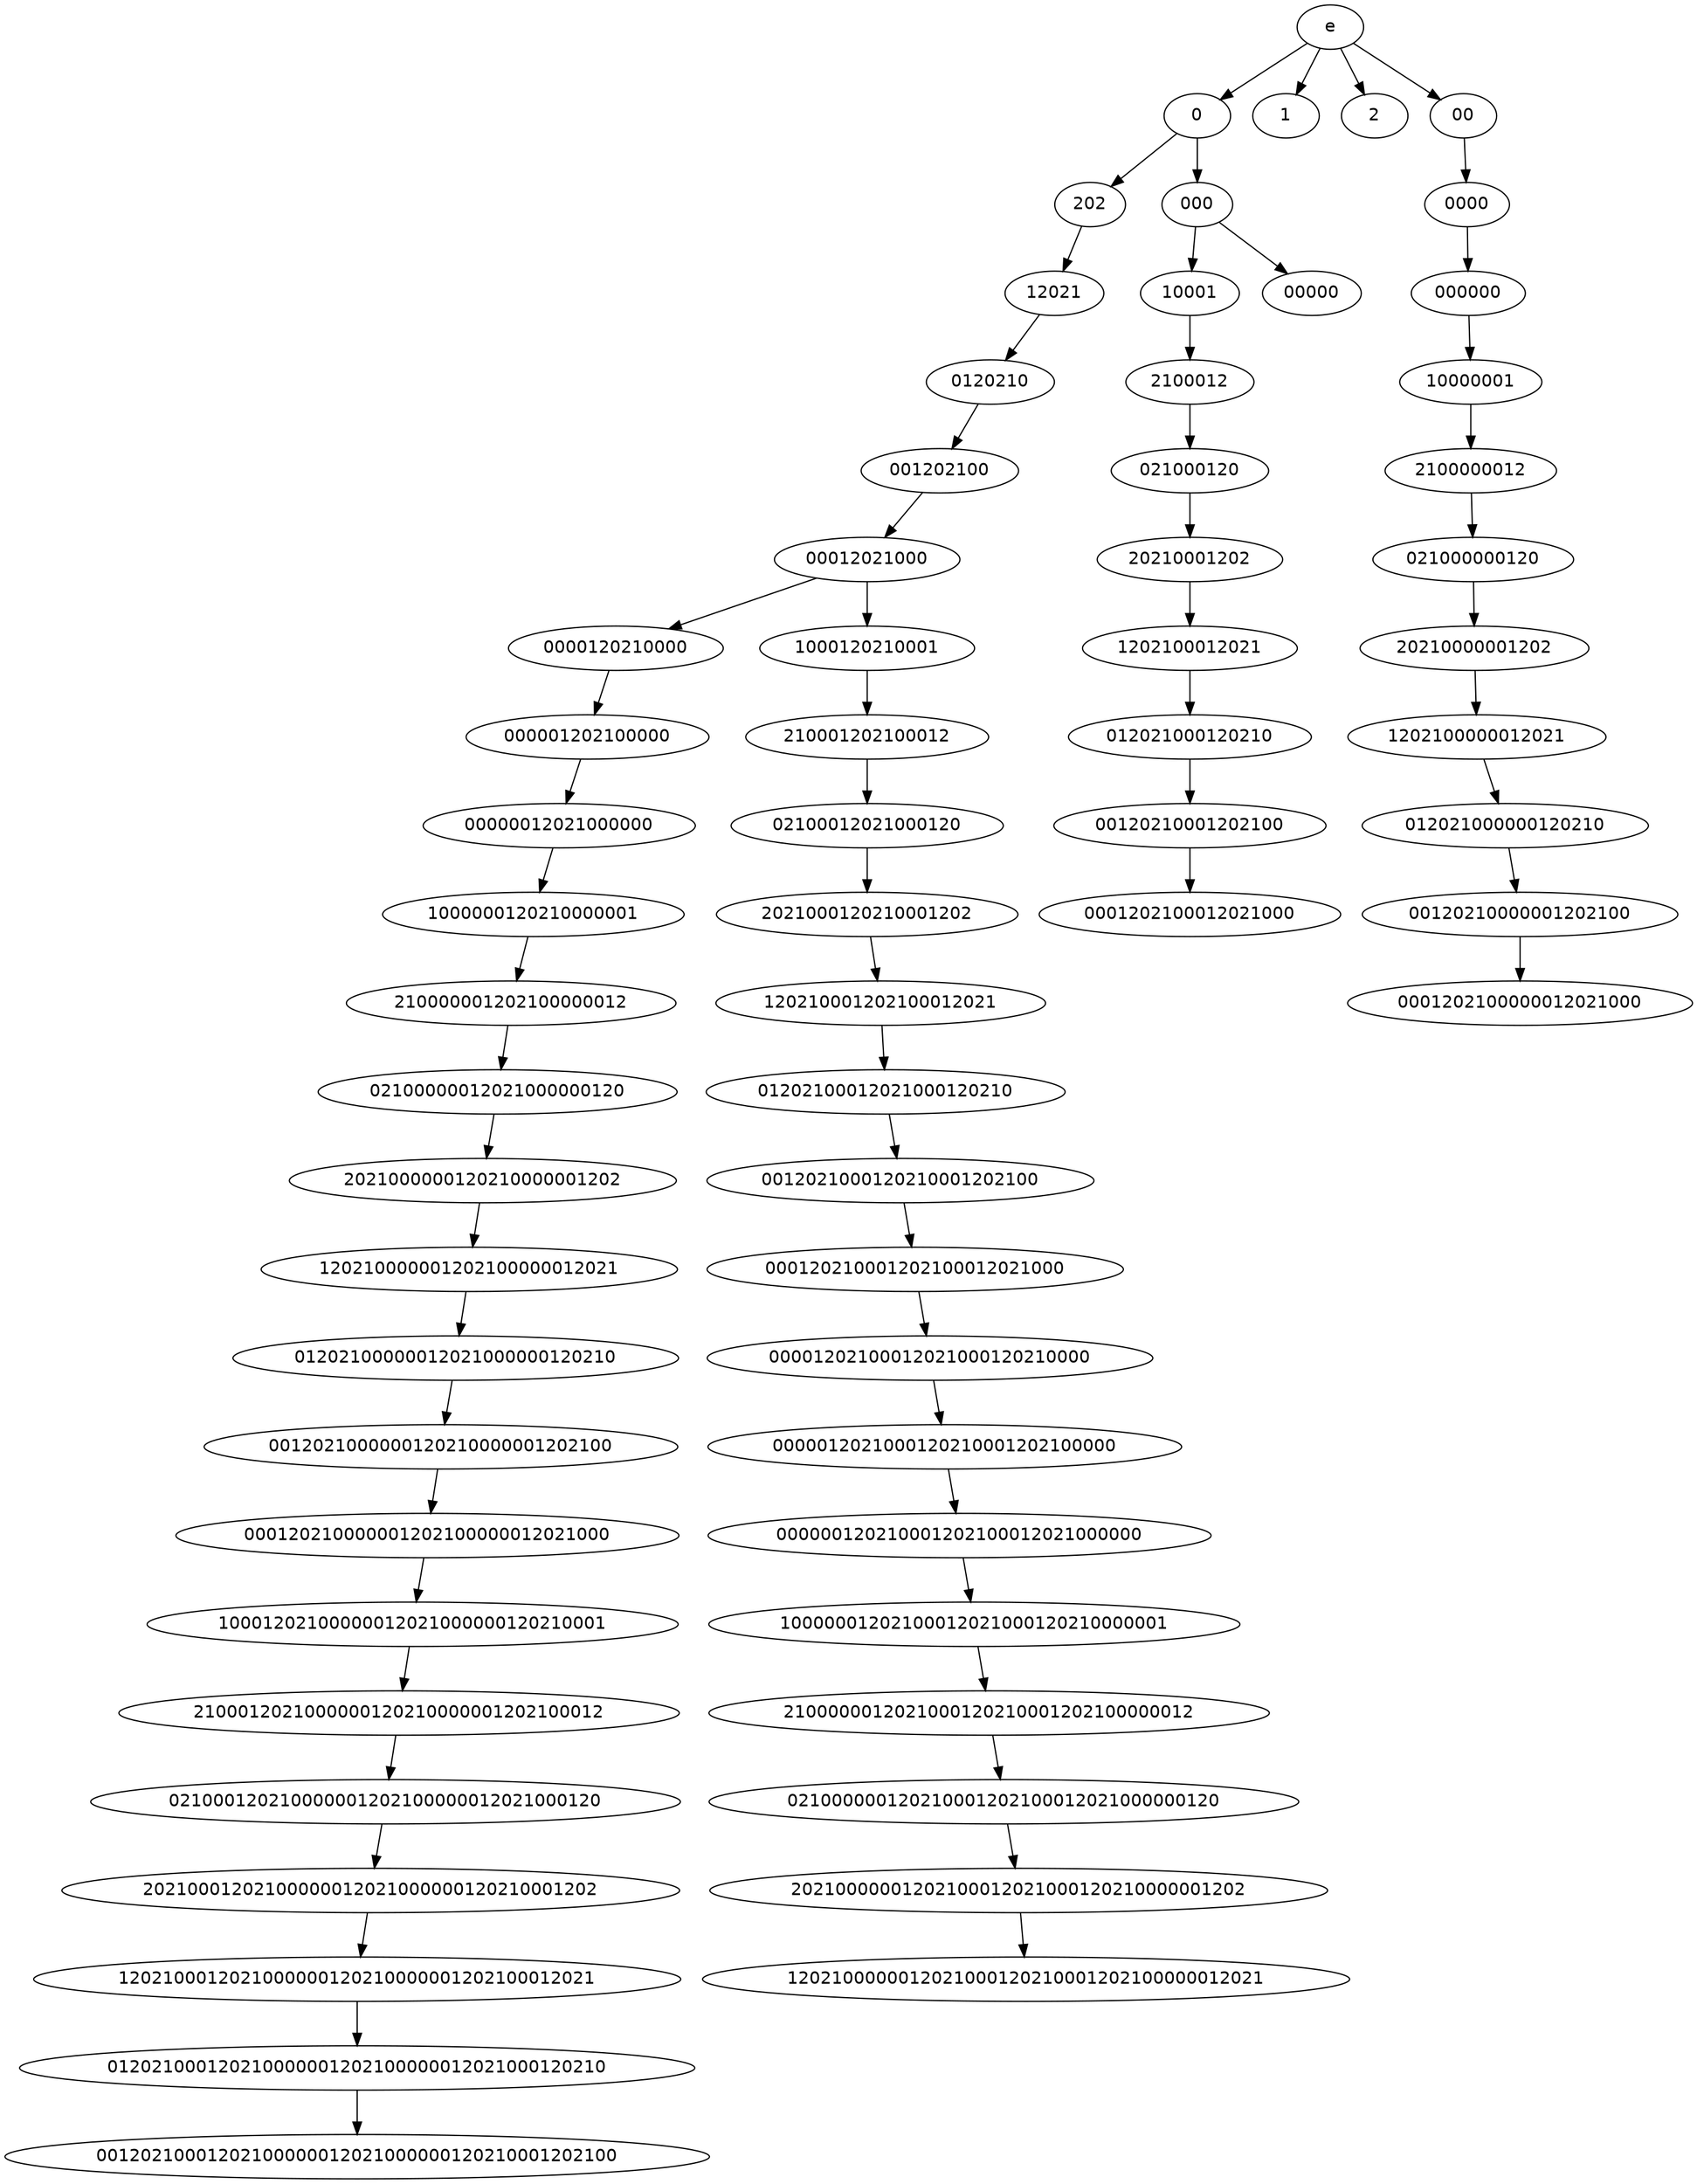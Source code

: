digraph G {
node [fontname = "DejaVuSans"];
e -> 0;
e -> 1;
e -> 2;
e -> 00;
0 -> 202;
0 -> 000;
202 -> 12021;
12021 -> 0120210;
0120210 -> 001202100;
001202100 -> 00012021000;
00012021000 -> 0000120210000;
00012021000 -> 1000120210001;
0000120210000 -> 000001202100000;
000001202100000 -> 00000012021000000;
00000012021000000 -> 1000000120210000001;
1000000120210000001 -> 210000001202100000012;
210000001202100000012 -> 02100000012021000000120;
02100000012021000000120 -> 2021000000120210000001202;
2021000000120210000001202 -> 120210000001202100000012021;
120210000001202100000012021 -> 01202100000012021000000120210;
01202100000012021000000120210 -> 0012021000000120210000001202100;
0012021000000120210000001202100 -> 000120210000001202100000012021000;
000120210000001202100000012021000 -> 10001202100000012021000000120210001;
10001202100000012021000000120210001 -> 2100012021000000120210000001202100012;
2100012021000000120210000001202100012 -> 021000120210000001202100000012021000120;
021000120210000001202100000012021000120 -> 20210001202100000012021000000120210001202;
20210001202100000012021000000120210001202 -> 1202100012021000000120210000001202100012021;
1202100012021000000120210000001202100012021 -> 012021000120210000001202100000012021000120210;
012021000120210000001202100000012021000120210 -> 00120210001202100000012021000000120210001202100;
1000120210001 -> 210001202100012;
210001202100012 -> 02100012021000120;
02100012021000120 -> 2021000120210001202;
2021000120210001202 -> 120210001202100012021;
120210001202100012021 -> 01202100012021000120210;
01202100012021000120210 -> 0012021000120210001202100;
0012021000120210001202100 -> 000120210001202100012021000;
000120210001202100012021000 -> 00001202100012021000120210000;
00001202100012021000120210000 -> 0000012021000120210001202100000;
0000012021000120210001202100000 -> 000000120210001202100012021000000;
000000120210001202100012021000000 -> 10000001202100012021000120210000001;
10000001202100012021000120210000001 -> 2100000012021000120210001202100000012;
2100000012021000120210001202100000012 -> 021000000120210001202100012021000000120;
021000000120210001202100012021000000120 -> 20210000001202100012021000120210000001202;
20210000001202100012021000120210000001202 -> 1202100000012021000120210001202100000012021;
000 -> 10001;
000 -> 00000;
10001 -> 2100012;
2100012 -> 021000120;
021000120 -> 20210001202;
20210001202 -> 1202100012021;
1202100012021 -> 012021000120210;
012021000120210 -> 00120210001202100;
00120210001202100 -> 0001202100012021000;
00 -> 0000;
0000 -> 000000;
000000 -> 10000001;
10000001 -> 2100000012;
2100000012 -> 021000000120;
021000000120 -> 20210000001202;
20210000001202 -> 1202100000012021;
1202100000012021 -> 012021000000120210;
012021000000120210 -> 00120210000001202100;
00120210000001202100 -> 0001202100000012021000;
}
